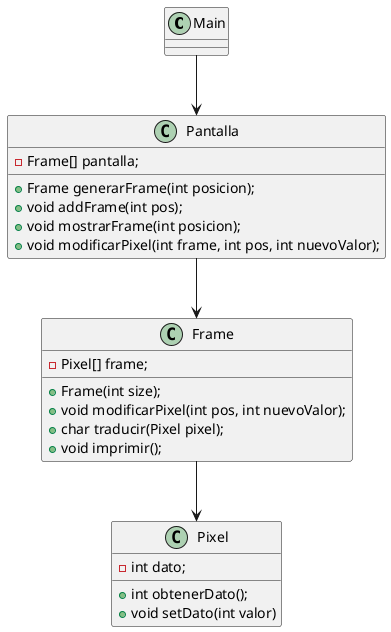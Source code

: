 @startuml

class Main{
  
}
class Pixel{
  - int dato;
  + int obtenerDato();
  + void setDato(int valor)
}

class Frame{
  - Pixel[] frame;
  + Frame(int size);
  + void modificarPixel(int pos, int nuevoValor);
  + char traducir(Pixel pixel);
  + void imprimir();
}

class Pantalla{
  - Frame[] pantalla;
  + Frame generarFrame(int posicion);
  + void addFrame(int pos);
  + void mostrarFrame(int posicion);
  + void modificarPixel(int frame, int pos, int nuevoValor);
}

Main --> Pantalla
Pantalla --> Frame
Frame --> Pixel
@enduml
